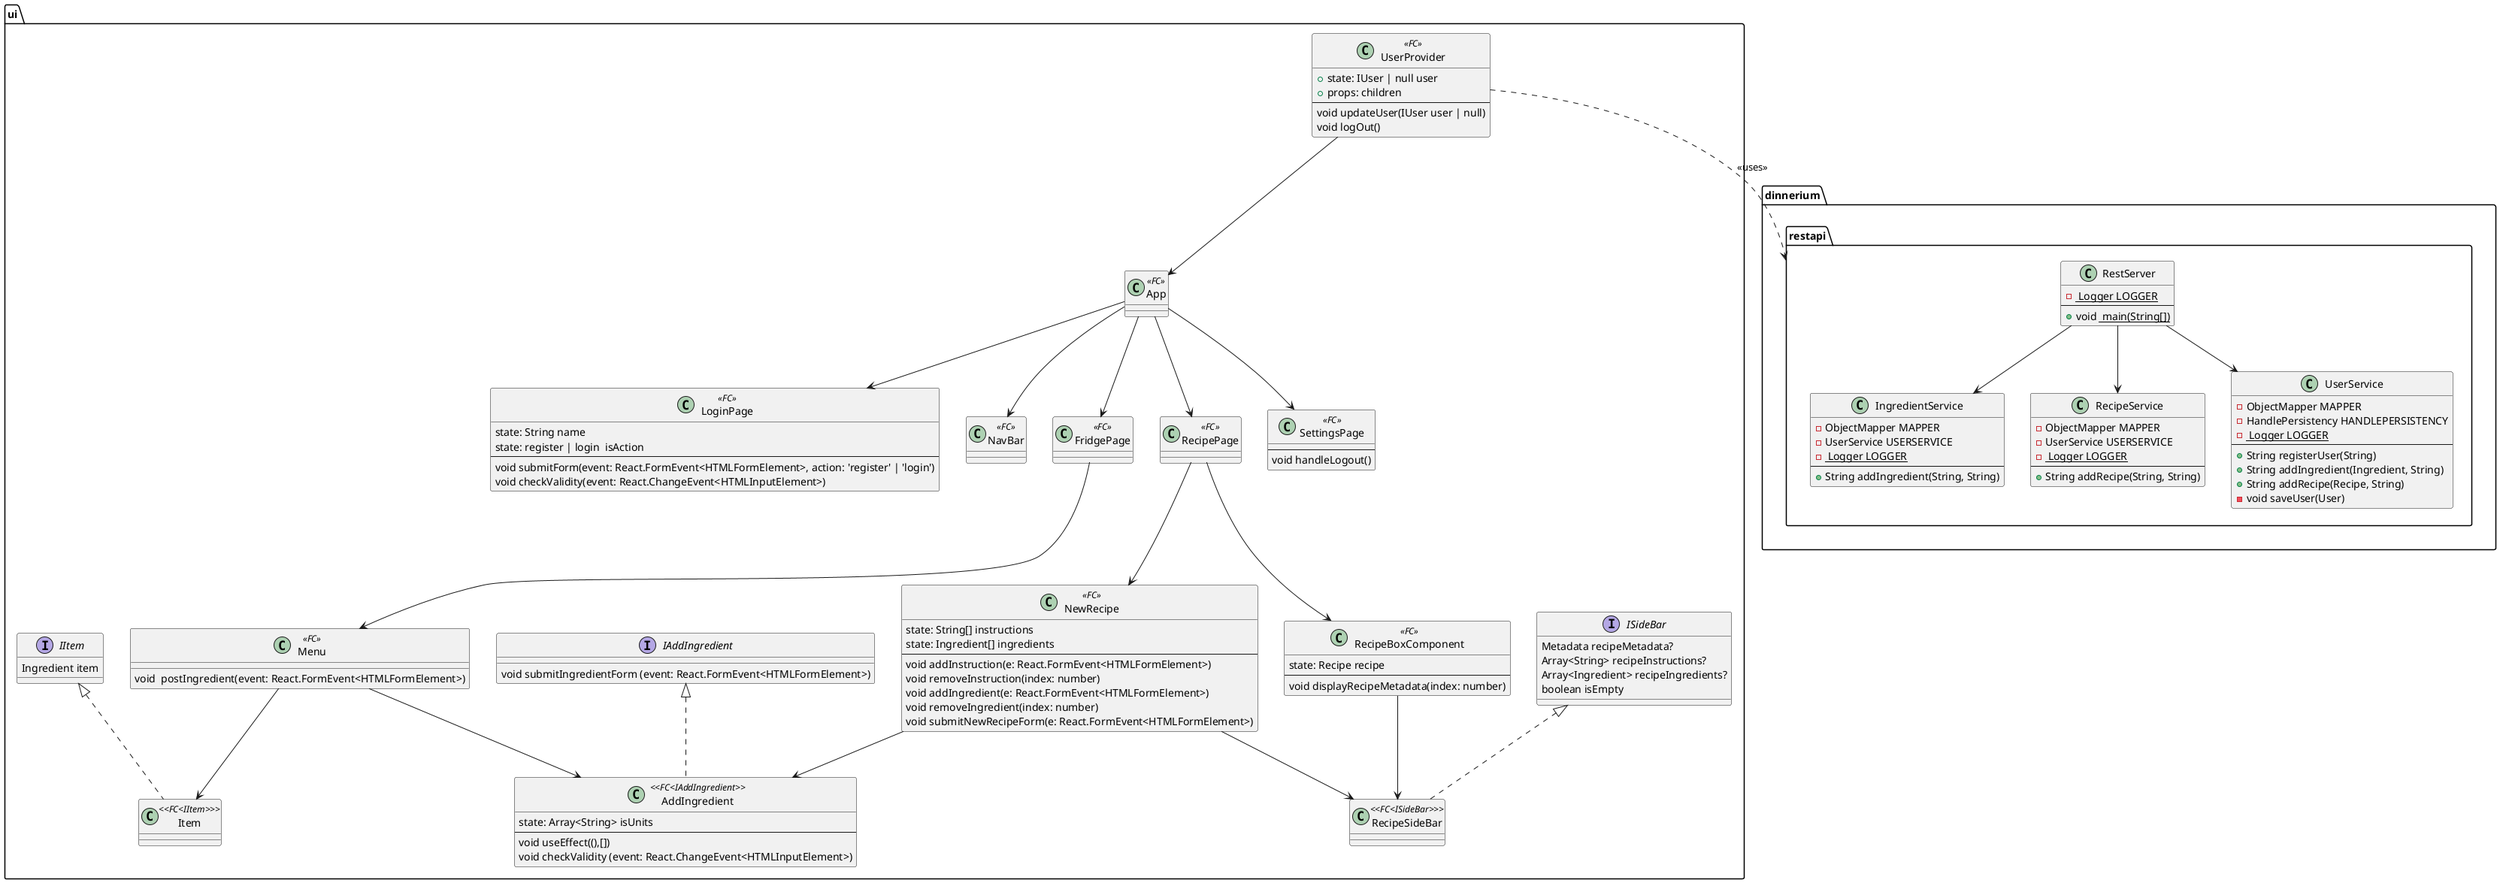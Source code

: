 @startuml class_diagram_ui



package dinnerium.restapi{
    class IngredientService {
        - ObjectMapper MAPPER
        - UserService USERSERVICE
        - <u> Logger LOGGER
        --
        + String addIngredient(String, String)
    }

    class RecipeService {
        - ObjectMapper MAPPER
        - UserService USERSERVICE
        - <u> Logger LOGGER
        --
        + String addRecipe(String, String)
    }

    class UserService {
        - ObjectMapper MAPPER
        - HandlePersistency HANDLEPERSISTENCY
        - <u> Logger LOGGER
        --
        + String registerUser(String)
        + String addIngredient(Ingredient, String)
        + String addRecipe(Recipe, String)
        - void saveUser(User)
    }

    class RestServer {
        - <u> Logger LOGGER
        --
        + void <u> main(String[])
    }
}

package ui {
    class UserProvider<<FC>>{
        + state: IUser | null user
        + props: children
        --
        void updateUser(IUser user | null)
        void logOut()
    }

    class App<<FC>>{    
    }

    class LoginPage<<FC>>{  
        state: String name
        state: register | login  isAction 
        --
        void submitForm(event: React.FormEvent<HTMLFormElement>, action: 'register' | 'login')
        void checkValidity(event: React.ChangeEvent<HTMLInputElement>)
    }

    class NavBar<<FC>>{}

    class FridgePage<<FC>>{
    } 

    class Menu<<FC>>{
        void  postIngredient(event: React.FormEvent<HTMLFormElement>)
    }

    interface IItem{
        Ingredient item
    }

    class Item<<FC<IItem>>> implements IItem{}

    interface IAddIngredient{
        void submitIngredientForm (event: React.FormEvent<HTMLFormElement>)
    }

    class AddIngredient<<FC<IAddIngredient>> implements IAddIngredient{
        state: Array<String> isUnits
        --
        void useEffect((),[])
        void checkValidity (event: React.ChangeEvent<HTMLInputElement>)
    }

    class RecipePage<<FC>>{}

    class RecipeBoxComponent<<FC>>{
        state: Recipe recipe
        --
        void displayRecipeMetadata(index: number)
    }

    class NewRecipe<<FC>>{
        state: String[] instructions
        state: Ingredient[] ingredients
        --
        void addInstruction(e: React.FormEvent<HTMLFormElement>)
        void removeInstruction(index: number)
        void addIngredient(e: React.FormEvent<HTMLFormElement>)
        void removeIngredient(index: number)
        void submitNewRecipeForm(e: React.FormEvent<HTMLFormElement>)
    }

    interface ISideBar{
        Metadata recipeMetadata?
        Array<String> recipeInstructions?
        Array<Ingredient> recipeIngredients?
        boolean isEmpty

    }

    class RecipeSideBar<<FC<ISideBar>>> implements ISideBar{}

    class SettingsPage<<FC>>{
        --
        void handleLogout()
    }

}
UserProvider --> App
App --> LoginPage
App --> NavBar
App --> RecipePage
RecipePage --> RecipeBoxComponent
RecipePage --> NewRecipe
NewRecipe --> RecipeSideBar
RecipeBoxComponent --> RecipeSideBar
NewRecipe --> AddIngredient
App --> FridgePage
FridgePage --> Menu
Menu --> AddIngredient
Menu --> Item
App -->  SettingsPage
UserProvider ..> dinnerium.restapi: <<uses>>
RestServer --> RecipeService
RestServer --> IngredientService
RestServer --> UserService
@enduml